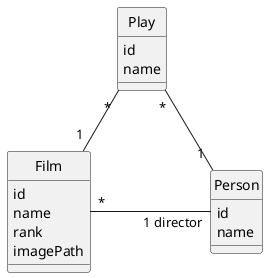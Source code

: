 @startuml
class Play {
id
name
}

class Film {
id
name
rank
imagePath
}

class Person {
id
name
}

Play " * " -- " 1 " Person
Play " * " -- " 1 " Film

Film "*" - "1 director" Person :"                         "
hide circle
@enduml